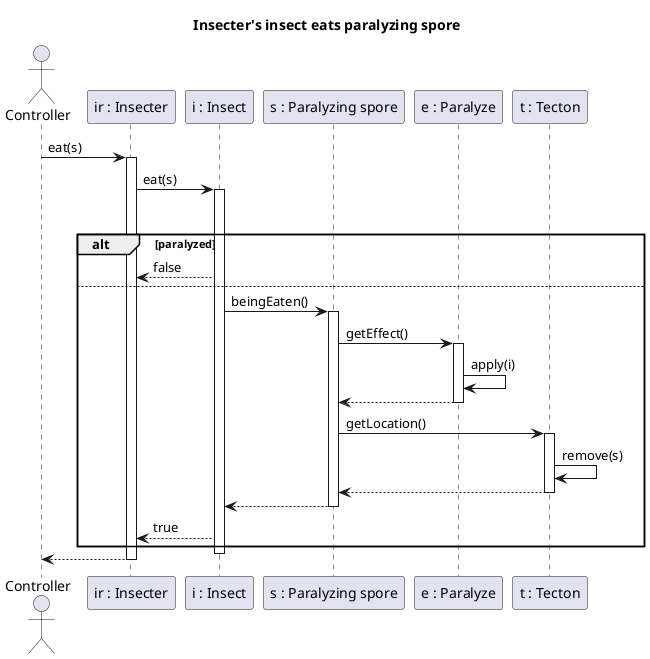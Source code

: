 @startuml  Insecter's insect eats paralyzing spore
title Insecter's insect eats paralyzing spore

actor Controller
participant "ir : Insecter" as IR
participant "i : Insect" as I
participant "s : Paralyzing spore" as S
participant "e : Paralyze" as E
participant "t : Tecton" as T

Controller -> IR: eat(s)
activate IR
IR -> I: eat(s)
activate I

alt paralyzed

    deactivate S
    IR <-- I : false
else

    I -> S : beingEaten()
    activate S

    S -> E : getEffect()
    activate E

    E -> E : apply(i)

    S <-- E
    deactivate E

    S -> T : getLocation()
    activate T

    T -> T : remove(s)

    S <--T
    deactivate T

    I <-- S
    deactivate S
    IR <-- I : true
end
deactivate I

Controller <-- IR
deactivate IR
deactivate IR
@enduml